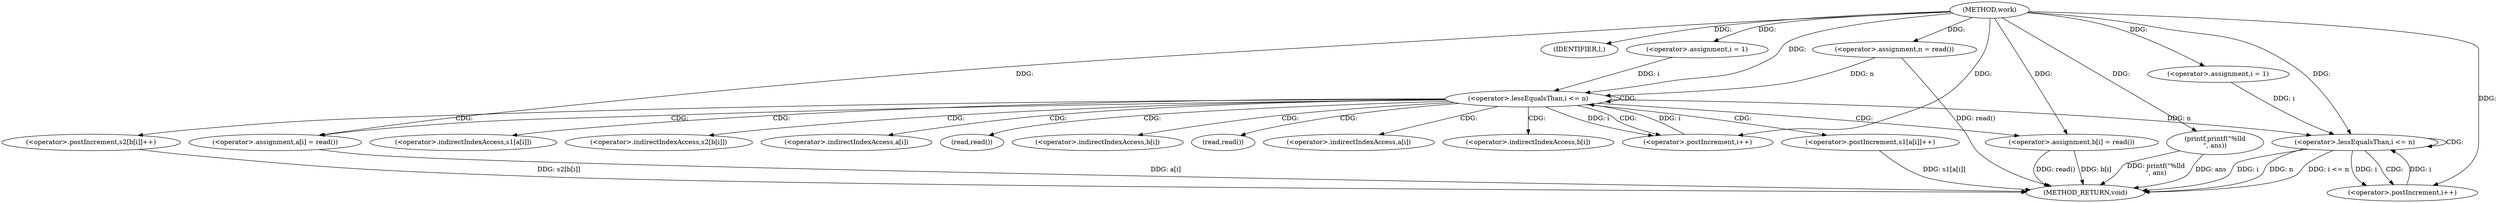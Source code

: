 digraph "work" {  
"1000155" [label = "(METHOD,work)" ]
"1000211" [label = "(METHOD_RETURN,void)" ]
"1000158" [label = "(<operator>.assignment,n = read())" ]
"1000197" [label = "(IDENTIFIER,l,)" ]
"1000208" [label = "(printf,printf(\"%lld\n\", ans))" ]
"1000165" [label = "(<operator>.assignment,i = 1)" ]
"1000168" [label = "(<operator>.lessEqualsThan,i <= n)" ]
"1000171" [label = "(<operator>.postIncrement,i++)" ]
"1000200" [label = "(<operator>.assignment,i = 1)" ]
"1000203" [label = "(<operator>.lessEqualsThan,i <= n)" ]
"1000206" [label = "(<operator>.postIncrement,i++)" ]
"1000185" [label = "(<operator>.postIncrement,s1[a[i]]++)" ]
"1000191" [label = "(<operator>.postIncrement,s2[b[i]]++)" ]
"1000175" [label = "(<operator>.assignment,a[i] = read())" ]
"1000180" [label = "(<operator>.assignment,b[i] = read())" ]
"1000186" [label = "(<operator>.indirectIndexAccess,s1[a[i]])" ]
"1000192" [label = "(<operator>.indirectIndexAccess,s2[b[i]])" ]
"1000176" [label = "(<operator>.indirectIndexAccess,a[i])" ]
"1000179" [label = "(read,read())" ]
"1000181" [label = "(<operator>.indirectIndexAccess,b[i])" ]
"1000184" [label = "(read,read())" ]
"1000188" [label = "(<operator>.indirectIndexAccess,a[i])" ]
"1000194" [label = "(<operator>.indirectIndexAccess,b[i])" ]
  "1000158" -> "1000211"  [ label = "DDG: read()"] 
  "1000203" -> "1000211"  [ label = "DDG: i"] 
  "1000203" -> "1000211"  [ label = "DDG: n"] 
  "1000203" -> "1000211"  [ label = "DDG: i <= n"] 
  "1000208" -> "1000211"  [ label = "DDG: printf(\"%lld\n\", ans)"] 
  "1000175" -> "1000211"  [ label = "DDG: a[i]"] 
  "1000180" -> "1000211"  [ label = "DDG: b[i]"] 
  "1000180" -> "1000211"  [ label = "DDG: read()"] 
  "1000185" -> "1000211"  [ label = "DDG: s1[a[i]]"] 
  "1000191" -> "1000211"  [ label = "DDG: s2[b[i]]"] 
  "1000208" -> "1000211"  [ label = "DDG: ans"] 
  "1000155" -> "1000158"  [ label = "DDG: "] 
  "1000155" -> "1000197"  [ label = "DDG: "] 
  "1000155" -> "1000165"  [ label = "DDG: "] 
  "1000155" -> "1000200"  [ label = "DDG: "] 
  "1000155" -> "1000208"  [ label = "DDG: "] 
  "1000165" -> "1000168"  [ label = "DDG: i"] 
  "1000171" -> "1000168"  [ label = "DDG: i"] 
  "1000155" -> "1000168"  [ label = "DDG: "] 
  "1000158" -> "1000168"  [ label = "DDG: n"] 
  "1000168" -> "1000171"  [ label = "DDG: i"] 
  "1000155" -> "1000171"  [ label = "DDG: "] 
  "1000200" -> "1000203"  [ label = "DDG: i"] 
  "1000206" -> "1000203"  [ label = "DDG: i"] 
  "1000155" -> "1000203"  [ label = "DDG: "] 
  "1000168" -> "1000203"  [ label = "DDG: n"] 
  "1000203" -> "1000206"  [ label = "DDG: i"] 
  "1000155" -> "1000206"  [ label = "DDG: "] 
  "1000155" -> "1000175"  [ label = "DDG: "] 
  "1000155" -> "1000180"  [ label = "DDG: "] 
  "1000168" -> "1000168"  [ label = "CDG: "] 
  "1000168" -> "1000188"  [ label = "CDG: "] 
  "1000168" -> "1000191"  [ label = "CDG: "] 
  "1000168" -> "1000175"  [ label = "CDG: "] 
  "1000168" -> "1000171"  [ label = "CDG: "] 
  "1000168" -> "1000179"  [ label = "CDG: "] 
  "1000168" -> "1000186"  [ label = "CDG: "] 
  "1000168" -> "1000194"  [ label = "CDG: "] 
  "1000168" -> "1000192"  [ label = "CDG: "] 
  "1000168" -> "1000184"  [ label = "CDG: "] 
  "1000168" -> "1000180"  [ label = "CDG: "] 
  "1000168" -> "1000176"  [ label = "CDG: "] 
  "1000168" -> "1000181"  [ label = "CDG: "] 
  "1000168" -> "1000185"  [ label = "CDG: "] 
  "1000203" -> "1000206"  [ label = "CDG: "] 
  "1000203" -> "1000203"  [ label = "CDG: "] 
}
